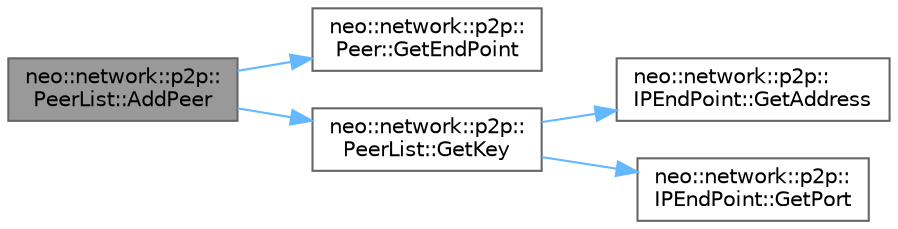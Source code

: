 digraph "neo::network::p2p::PeerList::AddPeer"
{
 // LATEX_PDF_SIZE
  bgcolor="transparent";
  edge [fontname=Helvetica,fontsize=10,labelfontname=Helvetica,labelfontsize=10];
  node [fontname=Helvetica,fontsize=10,shape=box,height=0.2,width=0.4];
  rankdir="LR";
  Node1 [id="Node000001",label="neo::network::p2p::\lPeerList::AddPeer",height=0.2,width=0.4,color="gray40", fillcolor="grey60", style="filled", fontcolor="black",tooltip="Adds a peer."];
  Node1 -> Node2 [id="edge5_Node000001_Node000002",color="steelblue1",style="solid",tooltip=" "];
  Node2 [id="Node000002",label="neo::network::p2p::\lPeer::GetEndPoint",height=0.2,width=0.4,color="grey40", fillcolor="white", style="filled",URL="$classneo_1_1network_1_1p2p_1_1_peer.html#acc8d1d94ef46cb801f0b7dcaba0ed0e3",tooltip="Gets the endpoint of the peer."];
  Node1 -> Node3 [id="edge6_Node000001_Node000003",color="steelblue1",style="solid",tooltip=" "];
  Node3 [id="Node000003",label="neo::network::p2p::\lPeerList::GetKey",height=0.2,width=0.4,color="grey40", fillcolor="white", style="filled",URL="$classneo_1_1network_1_1p2p_1_1_peer_list.html#a9e77c976acb3a8587c95694b3e2dec2b",tooltip=" "];
  Node3 -> Node4 [id="edge7_Node000003_Node000004",color="steelblue1",style="solid",tooltip=" "];
  Node4 [id="Node000004",label="neo::network::p2p::\lIPEndPoint::GetAddress",height=0.2,width=0.4,color="grey40", fillcolor="white", style="filled",URL="$classneo_1_1network_1_1p2p_1_1_i_p_end_point.html#aed4ca27231117c03bf187c3d69600429",tooltip="Gets the address."];
  Node3 -> Node5 [id="edge8_Node000003_Node000005",color="steelblue1",style="solid",tooltip=" "];
  Node5 [id="Node000005",label="neo::network::p2p::\lIPEndPoint::GetPort",height=0.2,width=0.4,color="grey40", fillcolor="white", style="filled",URL="$classneo_1_1network_1_1p2p_1_1_i_p_end_point.html#a016dba7f929778d7fbb8e024e85fb840",tooltip="Gets the port."];
}
